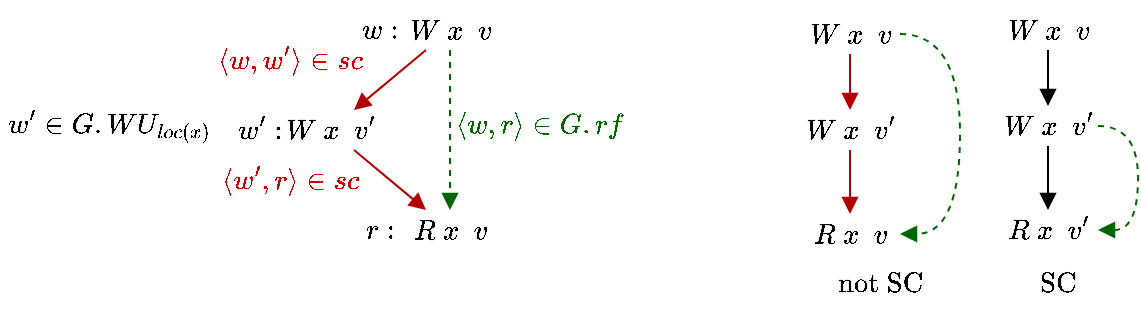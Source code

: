 <mxfile version="20.3.0" type="device"><diagram id="enQT4UjwuY-nGIB-_7eF" name="Page-1"><mxGraphModel dx="1680" dy="461" grid="1" gridSize="10" guides="1" tooltips="1" connect="1" arrows="1" fold="1" page="1" pageScale="1" pageWidth="827" pageHeight="1169" math="1" shadow="0"><root><mxCell id="0"/><mxCell id="1" parent="0"/><mxCell id="eRRuJZYSD_CsxrIUFfr1-2" value="$$W \ x \ \ v$$" style="text;html=1;strokeColor=none;fillColor=none;align=center;verticalAlign=middle;whiteSpace=wrap;rounded=0;" vertex="1" parent="1"><mxGeometry x="40" y="40" width="50" height="20" as="geometry"/></mxCell><mxCell id="eRRuJZYSD_CsxrIUFfr1-3" value="$$R \ x \ \ v$$" style="text;html=1;strokeColor=none;fillColor=none;align=center;verticalAlign=middle;whiteSpace=wrap;rounded=0;" vertex="1" parent="1"><mxGeometry x="40" y="140" width="50" height="20" as="geometry"/></mxCell><mxCell id="eRRuJZYSD_CsxrIUFfr1-4" style="edgeStyle=none;rounded=0;orthogonalLoop=1;jettySize=auto;html=1;strokeColor=#006600;strokeWidth=1;endArrow=block;endFill=1;endSize=6;entryX=0.5;entryY=0;entryDx=0;entryDy=0;dashed=1;" edge="1" parent="1" source="eRRuJZYSD_CsxrIUFfr1-2" target="eRRuJZYSD_CsxrIUFfr1-3"><mxGeometry relative="1" as="geometry"><mxPoint x="356.667" y="60" as="sourcePoint"/><mxPoint x="273.333" y="160" as="targetPoint"/></mxGeometry></mxCell><mxCell id="eRRuJZYSD_CsxrIUFfr1-5" value="$$w:$$" style="text;html=1;strokeColor=none;fillColor=none;align=center;verticalAlign=middle;whiteSpace=wrap;rounded=0;" vertex="1" parent="1"><mxGeometry x="20" y="40" width="20" height="20" as="geometry"/></mxCell><mxCell id="eRRuJZYSD_CsxrIUFfr1-6" value="$$r:$$" style="text;html=1;strokeColor=none;fillColor=none;align=center;verticalAlign=middle;whiteSpace=wrap;rounded=0;" vertex="1" parent="1"><mxGeometry x="20" y="140" width="20" height="20" as="geometry"/></mxCell><mxCell id="eRRuJZYSD_CsxrIUFfr1-7" value="$$\langle w, r \rangle \in G.rf$$" style="text;html=1;strokeColor=none;fillColor=none;align=center;verticalAlign=middle;whiteSpace=wrap;rounded=0;fontColor=#006600;" vertex="1" parent="1"><mxGeometry x="60" y="88" width="100" height="20" as="geometry"/></mxCell><mxCell id="eRRuJZYSD_CsxrIUFfr1-11" value="$$W \ x \ \ v'$$" style="text;html=1;strokeColor=none;fillColor=none;align=center;verticalAlign=middle;whiteSpace=wrap;rounded=0;" vertex="1" parent="1"><mxGeometry x="-20" y="90" width="50" height="20" as="geometry"/></mxCell><mxCell id="eRRuJZYSD_CsxrIUFfr1-12" value="$$w':$$" style="text;html=1;strokeColor=none;fillColor=none;align=center;verticalAlign=middle;whiteSpace=wrap;rounded=0;" vertex="1" parent="1"><mxGeometry x="-40" y="90" width="20" height="20" as="geometry"/></mxCell><mxCell id="eRRuJZYSD_CsxrIUFfr1-14" style="edgeStyle=none;rounded=0;orthogonalLoop=1;jettySize=auto;html=1;endArrow=block;endFill=1;fillColor=#e51400;strokeColor=#B20000;" edge="1" parent="1" source="eRRuJZYSD_CsxrIUFfr1-11" target="eRRuJZYSD_CsxrIUFfr1-3"><mxGeometry relative="1" as="geometry"><mxPoint x="59" y="70" as="sourcePoint"/><mxPoint x="11" y="100" as="targetPoint"/></mxGeometry></mxCell><mxCell id="eRRuJZYSD_CsxrIUFfr1-15" value="$$w' \in G.WU_{loc(x)}$$" style="text;html=1;strokeColor=none;fillColor=none;align=center;verticalAlign=middle;whiteSpace=wrap;rounded=0;fontColor=#000000;" vertex="1" parent="1"><mxGeometry x="-160" y="83" width="110" height="30" as="geometry"/></mxCell><mxCell id="eRRuJZYSD_CsxrIUFfr1-17" style="edgeStyle=none;rounded=0;orthogonalLoop=1;jettySize=auto;html=1;endArrow=block;endFill=1;fillColor=#e51400;strokeColor=#B20000;" edge="1" parent="1" source="eRRuJZYSD_CsxrIUFfr1-2" target="eRRuJZYSD_CsxrIUFfr1-11"><mxGeometry relative="1" as="geometry"><mxPoint x="40" y="90" as="sourcePoint"/><mxPoint x="40" y="70" as="targetPoint"/></mxGeometry></mxCell><mxCell id="eRRuJZYSD_CsxrIUFfr1-226" style="edgeStyle=orthogonalEdgeStyle;curved=1;rounded=0;orthogonalLoop=1;jettySize=auto;html=1;exitX=1;exitY=0.5;exitDx=0;exitDy=0;entryX=1;entryY=0.5;entryDx=0;entryDy=0;dashed=1;strokeColor=#006600;strokeWidth=1;fontColor=#999900;startArrow=none;startFill=0;endArrow=block;endFill=1;" edge="1" parent="1" source="eRRuJZYSD_CsxrIUFfr1-223" target="eRRuJZYSD_CsxrIUFfr1-225"><mxGeometry relative="1" as="geometry"><Array as="points"><mxPoint x="320" y="52"/><mxPoint x="320" y="152"/></Array></mxGeometry></mxCell><mxCell id="eRRuJZYSD_CsxrIUFfr1-223" value="$$W \ x \ \ v$$" style="text;html=1;strokeColor=none;fillColor=none;align=center;verticalAlign=middle;whiteSpace=wrap;rounded=0;" vertex="1" parent="1"><mxGeometry x="240" y="42" width="50" height="20" as="geometry"/></mxCell><mxCell id="eRRuJZYSD_CsxrIUFfr1-224" value="$$W \ x \ \ v'$$" style="text;html=1;strokeColor=none;fillColor=none;align=center;verticalAlign=middle;whiteSpace=wrap;rounded=0;" vertex="1" parent="1"><mxGeometry x="240" y="90" width="50" height="20" as="geometry"/></mxCell><mxCell id="eRRuJZYSD_CsxrIUFfr1-225" value="$$R \ x \ \ v$$" style="text;html=1;strokeColor=none;fillColor=none;align=center;verticalAlign=middle;whiteSpace=wrap;rounded=0;" vertex="1" parent="1"><mxGeometry x="240" y="142" width="50" height="20" as="geometry"/></mxCell><mxCell id="eRRuJZYSD_CsxrIUFfr1-228" style="edgeStyle=none;rounded=0;orthogonalLoop=1;jettySize=auto;html=1;endArrow=block;endFill=1;fillColor=#e51400;strokeColor=#B20000;entryX=0.5;entryY=0;entryDx=0;entryDy=0;exitX=0.5;exitY=1;exitDx=0;exitDy=0;" edge="1" parent="1" source="eRRuJZYSD_CsxrIUFfr1-223" target="eRRuJZYSD_CsxrIUFfr1-224"><mxGeometry relative="1" as="geometry"><mxPoint x="73" y="82" as="sourcePoint"/><mxPoint x="37" y="112" as="targetPoint"/></mxGeometry></mxCell><mxCell id="eRRuJZYSD_CsxrIUFfr1-229" style="edgeStyle=none;rounded=0;orthogonalLoop=1;jettySize=auto;html=1;endArrow=block;endFill=1;fillColor=#e51400;strokeColor=#B20000;entryX=0.5;entryY=0;entryDx=0;entryDy=0;exitX=0.5;exitY=1;exitDx=0;exitDy=0;" edge="1" parent="1" source="eRRuJZYSD_CsxrIUFfr1-224" target="eRRuJZYSD_CsxrIUFfr1-225"><mxGeometry relative="1" as="geometry"><mxPoint x="275" y="72" as="sourcePoint"/><mxPoint x="275" y="92" as="targetPoint"/></mxGeometry></mxCell><mxCell id="eRRuJZYSD_CsxrIUFfr1-232" value="$$W \ x \ \ v$$" style="text;html=1;strokeColor=none;fillColor=none;align=center;verticalAlign=middle;whiteSpace=wrap;rounded=0;" vertex="1" parent="1"><mxGeometry x="339" y="40" width="50" height="20" as="geometry"/></mxCell><mxCell id="eRRuJZYSD_CsxrIUFfr1-237" style="edgeStyle=orthogonalEdgeStyle;curved=1;rounded=0;orthogonalLoop=1;jettySize=auto;html=1;exitX=1;exitY=0.5;exitDx=0;exitDy=0;entryX=1;entryY=0.5;entryDx=0;entryDy=0;dashed=1;strokeColor=#006600;strokeWidth=1;fontColor=#999900;startArrow=none;startFill=0;endArrow=block;endFill=1;" edge="1" parent="1" source="eRRuJZYSD_CsxrIUFfr1-233" target="eRRuJZYSD_CsxrIUFfr1-234"><mxGeometry relative="1" as="geometry"><Array as="points"><mxPoint x="409" y="98"/><mxPoint x="409" y="150"/></Array></mxGeometry></mxCell><mxCell id="eRRuJZYSD_CsxrIUFfr1-233" value="$$W \ x \ \ v'$$" style="text;html=1;strokeColor=none;fillColor=none;align=center;verticalAlign=middle;whiteSpace=wrap;rounded=0;" vertex="1" parent="1"><mxGeometry x="339" y="88" width="50" height="20" as="geometry"/></mxCell><mxCell id="eRRuJZYSD_CsxrIUFfr1-234" value="$$R \ x \ \ v'$$" style="text;html=1;strokeColor=none;fillColor=none;align=center;verticalAlign=middle;whiteSpace=wrap;rounded=0;" vertex="1" parent="1"><mxGeometry x="339" y="140" width="50" height="20" as="geometry"/></mxCell><mxCell id="eRRuJZYSD_CsxrIUFfr1-235" style="edgeStyle=none;rounded=0;orthogonalLoop=1;jettySize=auto;html=1;endArrow=block;endFill=1;fillColor=#e51400;strokeColor=#000000;entryX=0.5;entryY=0;entryDx=0;entryDy=0;exitX=0.5;exitY=1;exitDx=0;exitDy=0;" edge="1" parent="1" source="eRRuJZYSD_CsxrIUFfr1-232" target="eRRuJZYSD_CsxrIUFfr1-233"><mxGeometry relative="1" as="geometry"><mxPoint x="172" y="80" as="sourcePoint"/><mxPoint x="136" y="110" as="targetPoint"/></mxGeometry></mxCell><mxCell id="eRRuJZYSD_CsxrIUFfr1-236" style="edgeStyle=none;rounded=0;orthogonalLoop=1;jettySize=auto;html=1;endArrow=block;endFill=1;fillColor=#e51400;strokeColor=#000000;entryX=0.5;entryY=0;entryDx=0;entryDy=0;exitX=0.5;exitY=1;exitDx=0;exitDy=0;" edge="1" parent="1" source="eRRuJZYSD_CsxrIUFfr1-233" target="eRRuJZYSD_CsxrIUFfr1-234"><mxGeometry relative="1" as="geometry"><mxPoint x="374" y="70" as="sourcePoint"/><mxPoint x="374" y="90" as="targetPoint"/></mxGeometry></mxCell><mxCell id="eRRuJZYSD_CsxrIUFfr1-238" value="$$\langle w, w' \rangle \in sc$$" style="text;html=1;strokeColor=none;fillColor=none;align=center;verticalAlign=middle;whiteSpace=wrap;rounded=0;fontColor=#CC0000;" vertex="1" parent="1"><mxGeometry x="-70" y="50" width="110" height="30" as="geometry"/></mxCell><mxCell id="eRRuJZYSD_CsxrIUFfr1-239" value="$$\langle w', r \rangle \in sc$$" style="text;html=1;strokeColor=none;fillColor=none;align=center;verticalAlign=middle;whiteSpace=wrap;rounded=0;fontColor=#CC0000;" vertex="1" parent="1"><mxGeometry x="-70" y="110" width="110" height="30" as="geometry"/></mxCell><mxCell id="eRRuJZYSD_CsxrIUFfr1-242" value="$$\text{not SC}$$" style="text;html=1;strokeColor=none;fillColor=none;align=center;verticalAlign=middle;whiteSpace=wrap;rounded=0;fontColor=#000000;" vertex="1" parent="1"><mxGeometry x="250" y="162" width="60" height="30" as="geometry"/></mxCell><mxCell id="eRRuJZYSD_CsxrIUFfr1-243" value="$$\text{SC}$$" style="text;html=1;strokeColor=none;fillColor=none;align=center;verticalAlign=middle;whiteSpace=wrap;rounded=0;fontColor=#000000;" vertex="1" parent="1"><mxGeometry x="339" y="162" width="60" height="30" as="geometry"/></mxCell></root></mxGraphModel></diagram></mxfile>